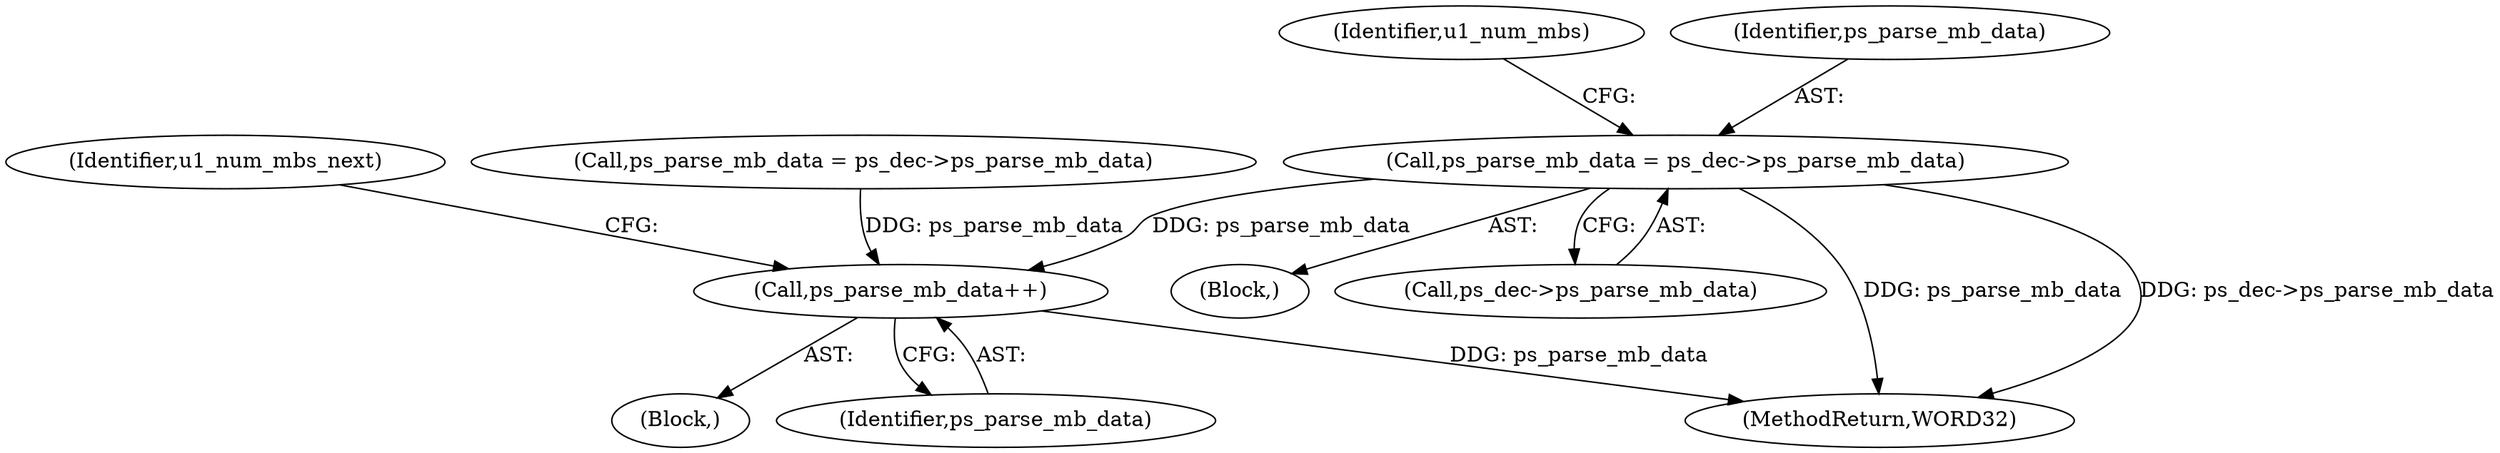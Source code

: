 digraph "0_Android_a78887bcffbc2995cf9ed72e0697acf560875e9e_1@pointer" {
"1000971" [label="(Call,ps_parse_mb_data = ps_dec->ps_parse_mb_data)"];
"1001169" [label="(Call,ps_parse_mb_data++)"];
"1000136" [label="(Block,)"];
"1000977" [label="(Identifier,u1_num_mbs)"];
"1001169" [label="(Call,ps_parse_mb_data++)"];
"1001002" [label="(Block,)"];
"1001170" [label="(Identifier,ps_parse_mb_data)"];
"1000972" [label="(Identifier,ps_parse_mb_data)"];
"1001172" [label="(Identifier,u1_num_mbs_next)"];
"1000973" [label="(Call,ps_dec->ps_parse_mb_data)"];
"1001226" [label="(Call,ps_parse_mb_data = ps_dec->ps_parse_mb_data)"];
"1000971" [label="(Call,ps_parse_mb_data = ps_dec->ps_parse_mb_data)"];
"1001356" [label="(MethodReturn,WORD32)"];
"1000971" -> "1000136"  [label="AST: "];
"1000971" -> "1000973"  [label="CFG: "];
"1000972" -> "1000971"  [label="AST: "];
"1000973" -> "1000971"  [label="AST: "];
"1000977" -> "1000971"  [label="CFG: "];
"1000971" -> "1001356"  [label="DDG: ps_parse_mb_data"];
"1000971" -> "1001356"  [label="DDG: ps_dec->ps_parse_mb_data"];
"1000971" -> "1001169"  [label="DDG: ps_parse_mb_data"];
"1001169" -> "1001002"  [label="AST: "];
"1001169" -> "1001170"  [label="CFG: "];
"1001170" -> "1001169"  [label="AST: "];
"1001172" -> "1001169"  [label="CFG: "];
"1001169" -> "1001356"  [label="DDG: ps_parse_mb_data"];
"1001226" -> "1001169"  [label="DDG: ps_parse_mb_data"];
}
